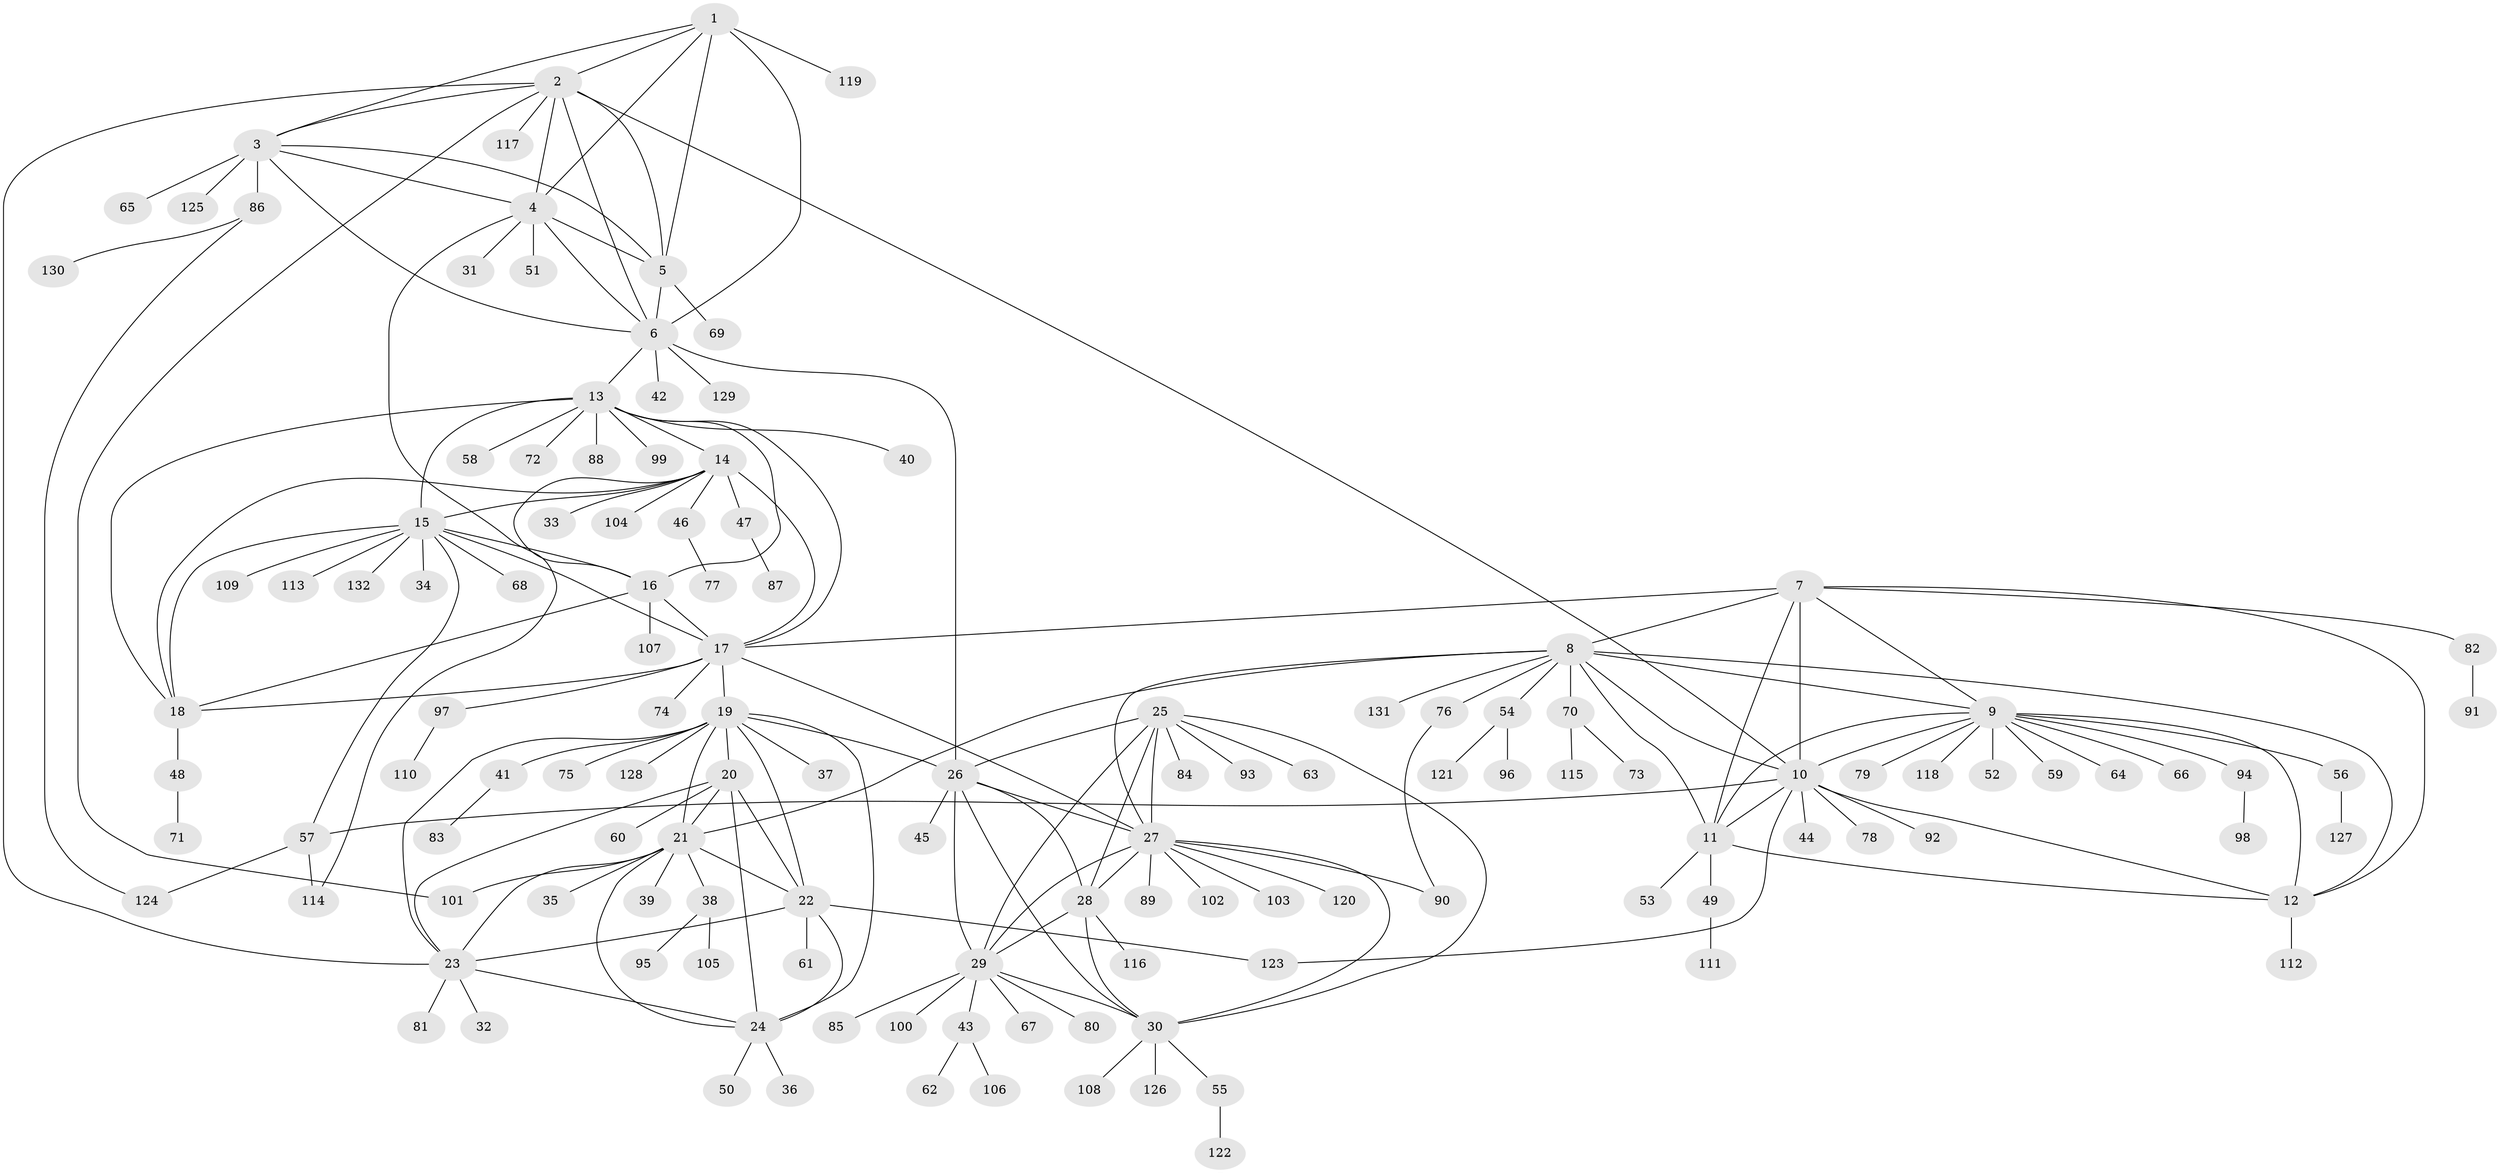// coarse degree distribution, {3: 0.0196078431372549, 10: 0.0392156862745098, 7: 0.00980392156862745, 6: 0.029411764705882353, 11: 0.0196078431372549, 5: 0.0196078431372549, 14: 0.00980392156862745, 9: 0.0392156862745098, 4: 0.0392156862745098, 8: 0.0196078431372549, 1: 0.6372549019607843, 2: 0.11764705882352941}
// Generated by graph-tools (version 1.1) at 2025/24/03/03/25 07:24:09]
// undirected, 132 vertices, 193 edges
graph export_dot {
graph [start="1"]
  node [color=gray90,style=filled];
  1;
  2;
  3;
  4;
  5;
  6;
  7;
  8;
  9;
  10;
  11;
  12;
  13;
  14;
  15;
  16;
  17;
  18;
  19;
  20;
  21;
  22;
  23;
  24;
  25;
  26;
  27;
  28;
  29;
  30;
  31;
  32;
  33;
  34;
  35;
  36;
  37;
  38;
  39;
  40;
  41;
  42;
  43;
  44;
  45;
  46;
  47;
  48;
  49;
  50;
  51;
  52;
  53;
  54;
  55;
  56;
  57;
  58;
  59;
  60;
  61;
  62;
  63;
  64;
  65;
  66;
  67;
  68;
  69;
  70;
  71;
  72;
  73;
  74;
  75;
  76;
  77;
  78;
  79;
  80;
  81;
  82;
  83;
  84;
  85;
  86;
  87;
  88;
  89;
  90;
  91;
  92;
  93;
  94;
  95;
  96;
  97;
  98;
  99;
  100;
  101;
  102;
  103;
  104;
  105;
  106;
  107;
  108;
  109;
  110;
  111;
  112;
  113;
  114;
  115;
  116;
  117;
  118;
  119;
  120;
  121;
  122;
  123;
  124;
  125;
  126;
  127;
  128;
  129;
  130;
  131;
  132;
  1 -- 2;
  1 -- 3;
  1 -- 4;
  1 -- 5;
  1 -- 6;
  1 -- 119;
  2 -- 3;
  2 -- 4;
  2 -- 5;
  2 -- 6;
  2 -- 10;
  2 -- 23;
  2 -- 101;
  2 -- 117;
  3 -- 4;
  3 -- 5;
  3 -- 6;
  3 -- 65;
  3 -- 86;
  3 -- 125;
  4 -- 5;
  4 -- 6;
  4 -- 31;
  4 -- 51;
  4 -- 114;
  5 -- 6;
  5 -- 69;
  6 -- 13;
  6 -- 26;
  6 -- 42;
  6 -- 129;
  7 -- 8;
  7 -- 9;
  7 -- 10;
  7 -- 11;
  7 -- 12;
  7 -- 17;
  7 -- 82;
  8 -- 9;
  8 -- 10;
  8 -- 11;
  8 -- 12;
  8 -- 21;
  8 -- 27;
  8 -- 54;
  8 -- 70;
  8 -- 76;
  8 -- 131;
  9 -- 10;
  9 -- 11;
  9 -- 12;
  9 -- 52;
  9 -- 56;
  9 -- 59;
  9 -- 64;
  9 -- 66;
  9 -- 79;
  9 -- 94;
  9 -- 118;
  10 -- 11;
  10 -- 12;
  10 -- 44;
  10 -- 57;
  10 -- 78;
  10 -- 92;
  10 -- 123;
  11 -- 12;
  11 -- 49;
  11 -- 53;
  12 -- 112;
  13 -- 14;
  13 -- 15;
  13 -- 16;
  13 -- 17;
  13 -- 18;
  13 -- 40;
  13 -- 58;
  13 -- 72;
  13 -- 88;
  13 -- 99;
  14 -- 15;
  14 -- 16;
  14 -- 17;
  14 -- 18;
  14 -- 33;
  14 -- 46;
  14 -- 47;
  14 -- 104;
  15 -- 16;
  15 -- 17;
  15 -- 18;
  15 -- 34;
  15 -- 57;
  15 -- 68;
  15 -- 109;
  15 -- 113;
  15 -- 132;
  16 -- 17;
  16 -- 18;
  16 -- 107;
  17 -- 18;
  17 -- 19;
  17 -- 27;
  17 -- 74;
  17 -- 97;
  18 -- 48;
  19 -- 20;
  19 -- 21;
  19 -- 22;
  19 -- 23;
  19 -- 24;
  19 -- 26;
  19 -- 37;
  19 -- 41;
  19 -- 75;
  19 -- 128;
  20 -- 21;
  20 -- 22;
  20 -- 23;
  20 -- 24;
  20 -- 60;
  21 -- 22;
  21 -- 23;
  21 -- 24;
  21 -- 35;
  21 -- 38;
  21 -- 39;
  21 -- 101;
  22 -- 23;
  22 -- 24;
  22 -- 61;
  22 -- 123;
  23 -- 24;
  23 -- 32;
  23 -- 81;
  24 -- 36;
  24 -- 50;
  25 -- 26;
  25 -- 27;
  25 -- 28;
  25 -- 29;
  25 -- 30;
  25 -- 63;
  25 -- 84;
  25 -- 93;
  26 -- 27;
  26 -- 28;
  26 -- 29;
  26 -- 30;
  26 -- 45;
  27 -- 28;
  27 -- 29;
  27 -- 30;
  27 -- 89;
  27 -- 90;
  27 -- 102;
  27 -- 103;
  27 -- 120;
  28 -- 29;
  28 -- 30;
  28 -- 116;
  29 -- 30;
  29 -- 43;
  29 -- 67;
  29 -- 80;
  29 -- 85;
  29 -- 100;
  30 -- 55;
  30 -- 108;
  30 -- 126;
  38 -- 95;
  38 -- 105;
  41 -- 83;
  43 -- 62;
  43 -- 106;
  46 -- 77;
  47 -- 87;
  48 -- 71;
  49 -- 111;
  54 -- 96;
  54 -- 121;
  55 -- 122;
  56 -- 127;
  57 -- 114;
  57 -- 124;
  70 -- 73;
  70 -- 115;
  76 -- 90;
  82 -- 91;
  86 -- 124;
  86 -- 130;
  94 -- 98;
  97 -- 110;
}
